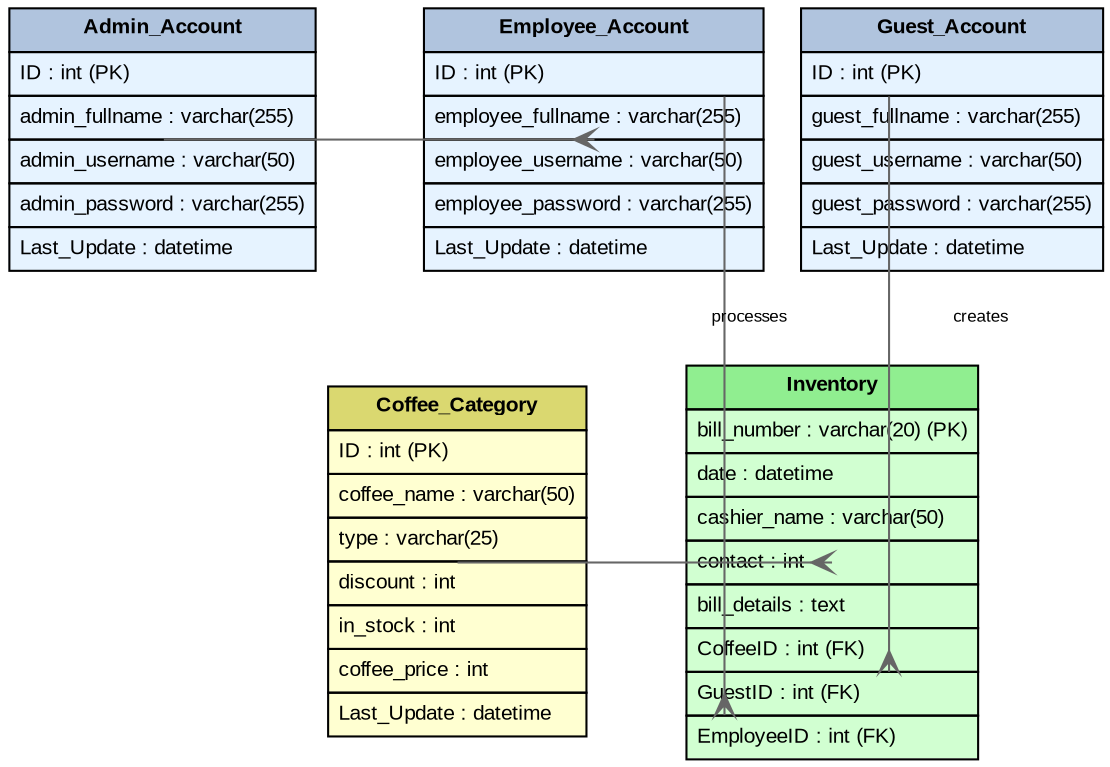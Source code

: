digraph CoffeeShop {
    rankdir=TB;
    splines=ortho;
    node [fontname="Arial", fontsize=10];
    edge [fontname="Arial", fontsize=8];
    
    // Table Nodes
    node [shape=none, margin=0];
    
    Admin_Account [label=<
        <TABLE BORDER="0" CELLBORDER="1" CELLSPACING="0" CELLPADDING="4" BGCOLOR="#E6F3FF">
            <TR><TD PORT="title" BGCOLOR="#B0C4DE"><B>Admin_Account</B></TD></TR>
            <TR><TD PORT="id" ALIGN="LEFT">ID : int (PK)</TD></TR>
            <TR><TD ALIGN="LEFT">admin_fullname : varchar(255)</TD></TR>
            <TR><TD ALIGN="LEFT">admin_username : varchar(50)</TD></TR>
            <TR><TD ALIGN="LEFT">admin_password : varchar(255)</TD></TR>
            <TR><TD ALIGN="LEFT">Last_Update : datetime</TD></TR>
        </TABLE>>];
    
    Employee_Account [label=<
        <TABLE BORDER="0" CELLBORDER="1" CELLSPACING="0" CELLPADDING="4" BGCOLOR="#E6F3FF">
            <TR><TD PORT="title" BGCOLOR="#B0C4DE"><B>Employee_Account</B></TD></TR>
            <TR><TD PORT="id" ALIGN="LEFT">ID : int (PK)</TD></TR>
            <TR><TD ALIGN="LEFT">employee_fullname : varchar(255)</TD></TR>
            <TR><TD ALIGN="LEFT">employee_username : varchar(50)</TD></TR>
            <TR><TD ALIGN="LEFT">employee_password : varchar(255)</TD></TR>
            <TR><TD ALIGN="LEFT">Last_Update : datetime</TD></TR>
        </TABLE>>];
    
    Guest_Account [label=<
        <TABLE BORDER="0" CELLBORDER="1" CELLSPACING="0" CELLPADDING="4" BGCOLOR="#E6F3FF">
            <TR><TD PORT="title" BGCOLOR="#B0C4DE"><B>Guest_Account</B></TD></TR>
            <TR><TD PORT="id" ALIGN="LEFT">ID : int (PK)</TD></TR>
            <TR><TD ALIGN="LEFT">guest_fullname : varchar(255)</TD></TR>
            <TR><TD ALIGN="LEFT">guest_username : varchar(50)</TD></TR>
            <TR><TD ALIGN="LEFT">guest_password : varchar(255)</TD></TR>
            <TR><TD ALIGN="LEFT">Last_Update : datetime</TD></TR>
        </TABLE>>];
    
    Coffee_Category [label=<
        <TABLE BORDER="0" CELLBORDER="1" CELLSPACING="0" CELLPADDING="4" BGCOLOR="#FFFFD1">
            <TR><TD PORT="title" BGCOLOR="#DAD870"><B>Coffee_Category</B></TD></TR>
            <TR><TD PORT="id" ALIGN="LEFT">ID : int (PK)</TD></TR>
            <TR><TD ALIGN="LEFT">coffee_name : varchar(50)</TD></TR>
            <TR><TD ALIGN="LEFT">type : varchar(25)</TD></TR>
            <TR><TD ALIGN="LEFT">discount : int</TD></TR>
            <TR><TD ALIGN="LEFT">in_stock : int</TD></TR>
            <TR><TD ALIGN="LEFT">coffee_price : int</TD></TR>
            <TR><TD ALIGN="LEFT">Last_Update : datetime</TD></TR>
        </TABLE>>];
    
    Inventory [label=<
        <TABLE BORDER="0" CELLBORDER="1" CELLSPACING="0" CELLPADDING="4" BGCOLOR="#D1FFD1">
            <TR><TD PORT="title" BGCOLOR="#90EE90"><B>Inventory</B></TD></TR>
            <TR><TD PORT="id" ALIGN="LEFT">bill_number : varchar(20) (PK)</TD></TR>
            <TR><TD ALIGN="LEFT">date : datetime</TD></TR>
            <TR><TD ALIGN="LEFT">cashier_name : varchar(50)</TD></TR>
            <TR><TD ALIGN="LEFT">contact : int</TD></TR>
            <TR><TD ALIGN="LEFT">bill_details : text</TD></TR>
            <TR><TD PORT="coffee_fk" ALIGN="LEFT">CoffeeID : int (FK)</TD></TR>
            <TR><TD PORT="guest_fk" ALIGN="LEFT">GuestID : int (FK)</TD></TR>
            <TR><TD PORT="emp_fk" ALIGN="LEFT">EmployeeID : int (FK)</TD></TR>
        </TABLE>>];
    
    // Relationships
    edge [dir=both, arrowhead=crow, arrowtail=none, color="#666666"];
    Admin_Account:id -> Employee_Account:title [label="manages"];
    Guest_Account:id -> Inventory:guest_fk [label="creates"];
    Coffee_Category:id -> Inventory:coffee_fk [label="contains"];
    Employee_Account:id -> Inventory:emp_fk [label="processes"];
    
    // Layout
    {rank=same; Admin_Account Employee_Account Guest_Account}
    {rank=same; Coffee_Category Inventory}
}
